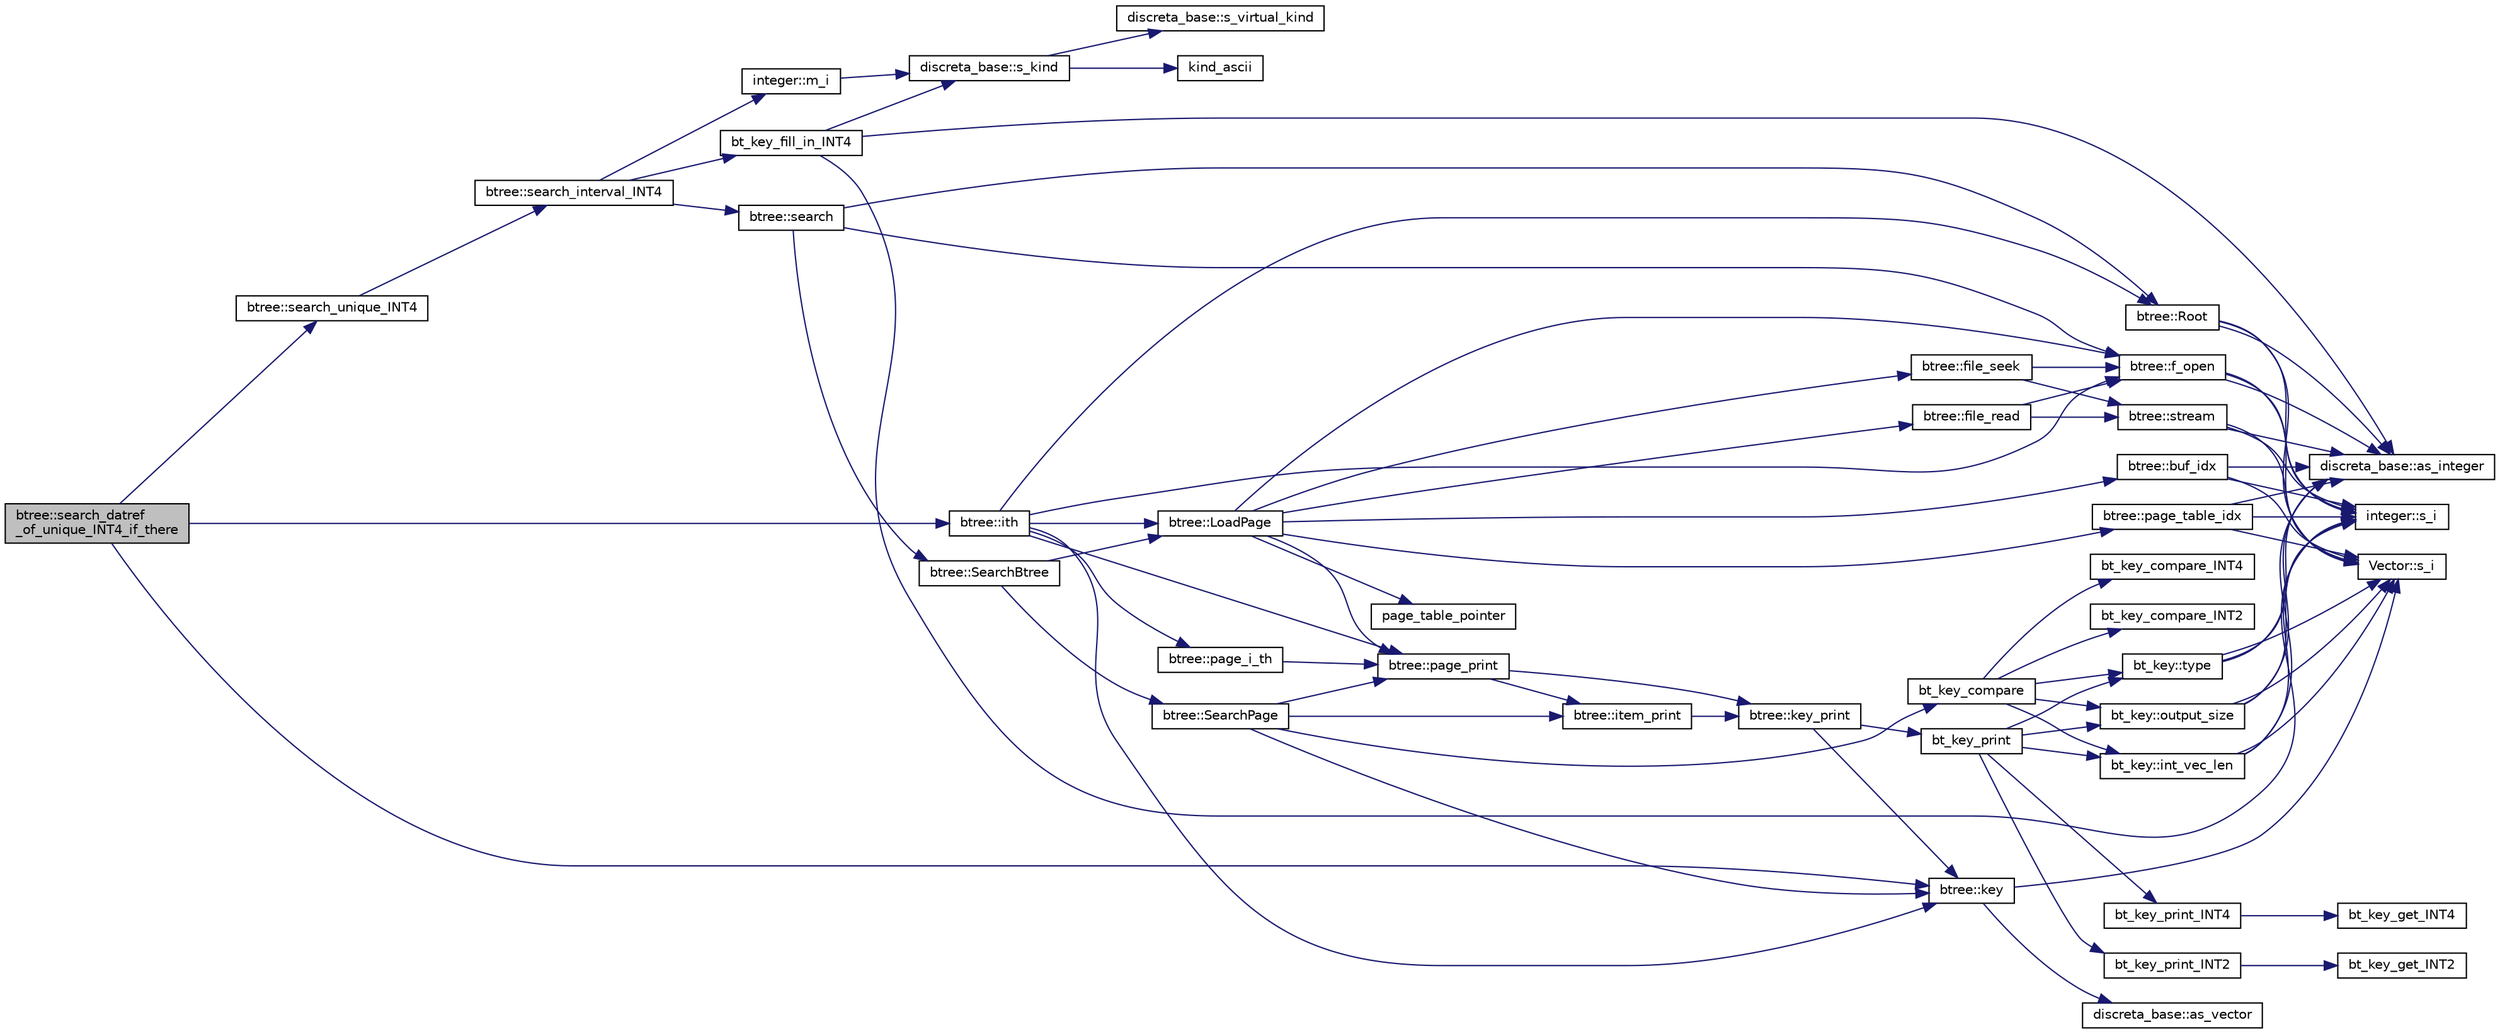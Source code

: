 digraph "btree::search_datref_of_unique_INT4_if_there"
{
  edge [fontname="Helvetica",fontsize="10",labelfontname="Helvetica",labelfontsize="10"];
  node [fontname="Helvetica",fontsize="10",shape=record];
  rankdir="LR";
  Node3634 [label="btree::search_datref\l_of_unique_INT4_if_there",height=0.2,width=0.4,color="black", fillcolor="grey75", style="filled", fontcolor="black"];
  Node3634 -> Node3635 [color="midnightblue",fontsize="10",style="solid",fontname="Helvetica"];
  Node3635 [label="btree::search_unique_INT4",height=0.2,width=0.4,color="black", fillcolor="white", style="filled",URL="$dd/db0/classbtree.html#addbd561c995e88b0f944cc39e4bf7215"];
  Node3635 -> Node3636 [color="midnightblue",fontsize="10",style="solid",fontname="Helvetica"];
  Node3636 [label="btree::search_interval_INT4",height=0.2,width=0.4,color="black", fillcolor="white", style="filled",URL="$dd/db0/classbtree.html#a8a89cbed12d4ac832d89dcc16dc6dcf2"];
  Node3636 -> Node3637 [color="midnightblue",fontsize="10",style="solid",fontname="Helvetica"];
  Node3637 [label="integer::m_i",height=0.2,width=0.4,color="black", fillcolor="white", style="filled",URL="$d0/de5/classinteger.html#a869091f0a0f35f5354c8c4a70250e8a9"];
  Node3637 -> Node3638 [color="midnightblue",fontsize="10",style="solid",fontname="Helvetica"];
  Node3638 [label="discreta_base::s_kind",height=0.2,width=0.4,color="black", fillcolor="white", style="filled",URL="$d7/d71/classdiscreta__base.html#a8a830025c74adbbc3362418a7c2ba157"];
  Node3638 -> Node3639 [color="midnightblue",fontsize="10",style="solid",fontname="Helvetica"];
  Node3639 [label="discreta_base::s_virtual_kind",height=0.2,width=0.4,color="black", fillcolor="white", style="filled",URL="$d7/d71/classdiscreta__base.html#a52778a6d6943a468be083d0785d418fb"];
  Node3638 -> Node3640 [color="midnightblue",fontsize="10",style="solid",fontname="Helvetica"];
  Node3640 [label="kind_ascii",height=0.2,width=0.4,color="black", fillcolor="white", style="filled",URL="$d9/d60/discreta_8h.html#ad0ce825a9f29bc6cec27e1b64cfe27bf"];
  Node3636 -> Node3641 [color="midnightblue",fontsize="10",style="solid",fontname="Helvetica"];
  Node3641 [label="bt_key_fill_in_INT4",height=0.2,width=0.4,color="black", fillcolor="white", style="filled",URL="$d0/db3/bt__key_8_c.html#ab9236cc7f045b1beefa9445abd170dff"];
  Node3641 -> Node3638 [color="midnightblue",fontsize="10",style="solid",fontname="Helvetica"];
  Node3641 -> Node3642 [color="midnightblue",fontsize="10",style="solid",fontname="Helvetica"];
  Node3642 [label="discreta_base::as_integer",height=0.2,width=0.4,color="black", fillcolor="white", style="filled",URL="$d7/d71/classdiscreta__base.html#a00d7691eaf874fd283d942692fe8dd26"];
  Node3641 -> Node3643 [color="midnightblue",fontsize="10",style="solid",fontname="Helvetica"];
  Node3643 [label="integer::s_i",height=0.2,width=0.4,color="black", fillcolor="white", style="filled",URL="$d0/de5/classinteger.html#adf28e9f94d4c844adaa950deeb80b904"];
  Node3636 -> Node3644 [color="midnightblue",fontsize="10",style="solid",fontname="Helvetica"];
  Node3644 [label="btree::search",height=0.2,width=0.4,color="black", fillcolor="white", style="filled",URL="$dd/db0/classbtree.html#a0aea262fd4da610b2276f7742fc999d5"];
  Node3644 -> Node3645 [color="midnightblue",fontsize="10",style="solid",fontname="Helvetica"];
  Node3645 [label="btree::Root",height=0.2,width=0.4,color="black", fillcolor="white", style="filled",URL="$dd/db0/classbtree.html#a2fd65be715ab94bf4a764c4f582a642b"];
  Node3645 -> Node3646 [color="midnightblue",fontsize="10",style="solid",fontname="Helvetica"];
  Node3646 [label="Vector::s_i",height=0.2,width=0.4,color="black", fillcolor="white", style="filled",URL="$d5/db2/class_vector.html#a1c4fe1752523df8119f70dd550244871"];
  Node3645 -> Node3642 [color="midnightblue",fontsize="10",style="solid",fontname="Helvetica"];
  Node3645 -> Node3643 [color="midnightblue",fontsize="10",style="solid",fontname="Helvetica"];
  Node3644 -> Node3647 [color="midnightblue",fontsize="10",style="solid",fontname="Helvetica"];
  Node3647 [label="btree::f_open",height=0.2,width=0.4,color="black", fillcolor="white", style="filled",URL="$dd/db0/classbtree.html#a192d74607f02ea8e0ad631d6e6fd6704"];
  Node3647 -> Node3646 [color="midnightblue",fontsize="10",style="solid",fontname="Helvetica"];
  Node3647 -> Node3642 [color="midnightblue",fontsize="10",style="solid",fontname="Helvetica"];
  Node3647 -> Node3643 [color="midnightblue",fontsize="10",style="solid",fontname="Helvetica"];
  Node3644 -> Node3648 [color="midnightblue",fontsize="10",style="solid",fontname="Helvetica"];
  Node3648 [label="btree::SearchBtree",height=0.2,width=0.4,color="black", fillcolor="white", style="filled",URL="$dd/db0/classbtree.html#a6717768edf4de1aad4736c303bcedddd"];
  Node3648 -> Node3649 [color="midnightblue",fontsize="10",style="solid",fontname="Helvetica"];
  Node3649 [label="btree::LoadPage",height=0.2,width=0.4,color="black", fillcolor="white", style="filled",URL="$dd/db0/classbtree.html#a29d23b8b151b6b793aa1184ca6ccc947"];
  Node3649 -> Node3647 [color="midnightblue",fontsize="10",style="solid",fontname="Helvetica"];
  Node3649 -> Node3650 [color="midnightblue",fontsize="10",style="solid",fontname="Helvetica"];
  Node3650 [label="btree::buf_idx",height=0.2,width=0.4,color="black", fillcolor="white", style="filled",URL="$dd/db0/classbtree.html#a6a928fc93c93d8b5a83ad1ba699b453e"];
  Node3650 -> Node3646 [color="midnightblue",fontsize="10",style="solid",fontname="Helvetica"];
  Node3650 -> Node3642 [color="midnightblue",fontsize="10",style="solid",fontname="Helvetica"];
  Node3650 -> Node3643 [color="midnightblue",fontsize="10",style="solid",fontname="Helvetica"];
  Node3649 -> Node3651 [color="midnightblue",fontsize="10",style="solid",fontname="Helvetica"];
  Node3651 [label="page_table_pointer",height=0.2,width=0.4,color="black", fillcolor="white", style="filled",URL="$d9/d60/discreta_8h.html#a53208086adbea2817fe45f917410d9d0"];
  Node3649 -> Node3652 [color="midnightblue",fontsize="10",style="solid",fontname="Helvetica"];
  Node3652 [label="btree::page_table_idx",height=0.2,width=0.4,color="black", fillcolor="white", style="filled",URL="$dd/db0/classbtree.html#abc6a6f309e4c61cb5a7f4c4a248d384d"];
  Node3652 -> Node3646 [color="midnightblue",fontsize="10",style="solid",fontname="Helvetica"];
  Node3652 -> Node3642 [color="midnightblue",fontsize="10",style="solid",fontname="Helvetica"];
  Node3652 -> Node3643 [color="midnightblue",fontsize="10",style="solid",fontname="Helvetica"];
  Node3649 -> Node3653 [color="midnightblue",fontsize="10",style="solid",fontname="Helvetica"];
  Node3653 [label="btree::file_seek",height=0.2,width=0.4,color="black", fillcolor="white", style="filled",URL="$dd/db0/classbtree.html#a829c985973c7c164fda2d81398e13504"];
  Node3653 -> Node3647 [color="midnightblue",fontsize="10",style="solid",fontname="Helvetica"];
  Node3653 -> Node3654 [color="midnightblue",fontsize="10",style="solid",fontname="Helvetica"];
  Node3654 [label="btree::stream",height=0.2,width=0.4,color="black", fillcolor="white", style="filled",URL="$dd/db0/classbtree.html#af99e68df8c3674b7d77ed80a8bbcffac"];
  Node3654 -> Node3646 [color="midnightblue",fontsize="10",style="solid",fontname="Helvetica"];
  Node3654 -> Node3642 [color="midnightblue",fontsize="10",style="solid",fontname="Helvetica"];
  Node3654 -> Node3643 [color="midnightblue",fontsize="10",style="solid",fontname="Helvetica"];
  Node3649 -> Node3655 [color="midnightblue",fontsize="10",style="solid",fontname="Helvetica"];
  Node3655 [label="btree::file_read",height=0.2,width=0.4,color="black", fillcolor="white", style="filled",URL="$dd/db0/classbtree.html#ab0b9bbc01c3d3836048934e90aec5f6c"];
  Node3655 -> Node3647 [color="midnightblue",fontsize="10",style="solid",fontname="Helvetica"];
  Node3655 -> Node3654 [color="midnightblue",fontsize="10",style="solid",fontname="Helvetica"];
  Node3649 -> Node3656 [color="midnightblue",fontsize="10",style="solid",fontname="Helvetica"];
  Node3656 [label="btree::page_print",height=0.2,width=0.4,color="black", fillcolor="white", style="filled",URL="$dd/db0/classbtree.html#ae6ffbcdff58a0c738d1a0e27a963da5d"];
  Node3656 -> Node3657 [color="midnightblue",fontsize="10",style="solid",fontname="Helvetica"];
  Node3657 [label="btree::item_print",height=0.2,width=0.4,color="black", fillcolor="white", style="filled",URL="$dd/db0/classbtree.html#aca05a17e852f911cf7b1a971e7e7ad08"];
  Node3657 -> Node3658 [color="midnightblue",fontsize="10",style="solid",fontname="Helvetica"];
  Node3658 [label="btree::key_print",height=0.2,width=0.4,color="black", fillcolor="white", style="filled",URL="$dd/db0/classbtree.html#a4d527d5afa4891a2fa69fc1a07c48627"];
  Node3658 -> Node3659 [color="midnightblue",fontsize="10",style="solid",fontname="Helvetica"];
  Node3659 [label="bt_key_print",height=0.2,width=0.4,color="black", fillcolor="white", style="filled",URL="$d0/db3/bt__key_8_c.html#a14b2a3662044cca4e54d45f271c947aa"];
  Node3659 -> Node3660 [color="midnightblue",fontsize="10",style="solid",fontname="Helvetica"];
  Node3660 [label="bt_key::type",height=0.2,width=0.4,color="black", fillcolor="white", style="filled",URL="$d1/de5/classbt__key.html#ae788a415a20f75fe7160408a055bb33f"];
  Node3660 -> Node3646 [color="midnightblue",fontsize="10",style="solid",fontname="Helvetica"];
  Node3660 -> Node3642 [color="midnightblue",fontsize="10",style="solid",fontname="Helvetica"];
  Node3660 -> Node3643 [color="midnightblue",fontsize="10",style="solid",fontname="Helvetica"];
  Node3659 -> Node3661 [color="midnightblue",fontsize="10",style="solid",fontname="Helvetica"];
  Node3661 [label="bt_key::output_size",height=0.2,width=0.4,color="black", fillcolor="white", style="filled",URL="$d1/de5/classbt__key.html#acb48f95d030f62c56051d0cd6e013394"];
  Node3661 -> Node3646 [color="midnightblue",fontsize="10",style="solid",fontname="Helvetica"];
  Node3661 -> Node3642 [color="midnightblue",fontsize="10",style="solid",fontname="Helvetica"];
  Node3661 -> Node3643 [color="midnightblue",fontsize="10",style="solid",fontname="Helvetica"];
  Node3659 -> Node3662 [color="midnightblue",fontsize="10",style="solid",fontname="Helvetica"];
  Node3662 [label="bt_key_print_INT4",height=0.2,width=0.4,color="black", fillcolor="white", style="filled",URL="$d0/db3/bt__key_8_c.html#ad752d162f10144228c321f41fb5b8bdd"];
  Node3662 -> Node3663 [color="midnightblue",fontsize="10",style="solid",fontname="Helvetica"];
  Node3663 [label="bt_key_get_INT4",height=0.2,width=0.4,color="black", fillcolor="white", style="filled",URL="$d0/db3/bt__key_8_c.html#ae2728a8a265629876b486504625977fa"];
  Node3659 -> Node3664 [color="midnightblue",fontsize="10",style="solid",fontname="Helvetica"];
  Node3664 [label="bt_key_print_INT2",height=0.2,width=0.4,color="black", fillcolor="white", style="filled",URL="$d0/db3/bt__key_8_c.html#a557e01620ef554044797f4e097ba0924"];
  Node3664 -> Node3665 [color="midnightblue",fontsize="10",style="solid",fontname="Helvetica"];
  Node3665 [label="bt_key_get_INT2",height=0.2,width=0.4,color="black", fillcolor="white", style="filled",URL="$d0/db3/bt__key_8_c.html#a6a73c042fa4b7f530a244c4fc6c9e8f2"];
  Node3659 -> Node3666 [color="midnightblue",fontsize="10",style="solid",fontname="Helvetica"];
  Node3666 [label="bt_key::int_vec_len",height=0.2,width=0.4,color="black", fillcolor="white", style="filled",URL="$d1/de5/classbt__key.html#ac8e43906f79bacf330fa1726925b7e37"];
  Node3666 -> Node3646 [color="midnightblue",fontsize="10",style="solid",fontname="Helvetica"];
  Node3666 -> Node3642 [color="midnightblue",fontsize="10",style="solid",fontname="Helvetica"];
  Node3666 -> Node3643 [color="midnightblue",fontsize="10",style="solid",fontname="Helvetica"];
  Node3658 -> Node3667 [color="midnightblue",fontsize="10",style="solid",fontname="Helvetica"];
  Node3667 [label="btree::key",height=0.2,width=0.4,color="black", fillcolor="white", style="filled",URL="$dd/db0/classbtree.html#abc561b2c60acc5a699637b7eb2549503"];
  Node3667 -> Node3646 [color="midnightblue",fontsize="10",style="solid",fontname="Helvetica"];
  Node3667 -> Node3668 [color="midnightblue",fontsize="10",style="solid",fontname="Helvetica"];
  Node3668 [label="discreta_base::as_vector",height=0.2,width=0.4,color="black", fillcolor="white", style="filled",URL="$d7/d71/classdiscreta__base.html#a7bdd6cae39c380b128ee9e17e42cf020"];
  Node3656 -> Node3658 [color="midnightblue",fontsize="10",style="solid",fontname="Helvetica"];
  Node3648 -> Node3669 [color="midnightblue",fontsize="10",style="solid",fontname="Helvetica"];
  Node3669 [label="btree::SearchPage",height=0.2,width=0.4,color="black", fillcolor="white", style="filled",URL="$dd/db0/classbtree.html#a36608b9c27c8207ddb8f6b5f706ab439"];
  Node3669 -> Node3656 [color="midnightblue",fontsize="10",style="solid",fontname="Helvetica"];
  Node3669 -> Node3657 [color="midnightblue",fontsize="10",style="solid",fontname="Helvetica"];
  Node3669 -> Node3670 [color="midnightblue",fontsize="10",style="solid",fontname="Helvetica"];
  Node3670 [label="bt_key_compare",height=0.2,width=0.4,color="black", fillcolor="white", style="filled",URL="$d0/db3/bt__key_8_c.html#a44a07272f92f603a9401e4393205a37e"];
  Node3670 -> Node3660 [color="midnightblue",fontsize="10",style="solid",fontname="Helvetica"];
  Node3670 -> Node3661 [color="midnightblue",fontsize="10",style="solid",fontname="Helvetica"];
  Node3670 -> Node3671 [color="midnightblue",fontsize="10",style="solid",fontname="Helvetica"];
  Node3671 [label="bt_key_compare_INT4",height=0.2,width=0.4,color="black", fillcolor="white", style="filled",URL="$d0/db3/bt__key_8_c.html#afb03cce1de9c23799b1a852a8d66ae10"];
  Node3670 -> Node3672 [color="midnightblue",fontsize="10",style="solid",fontname="Helvetica"];
  Node3672 [label="bt_key_compare_INT2",height=0.2,width=0.4,color="black", fillcolor="white", style="filled",URL="$d0/db3/bt__key_8_c.html#ae148d38635bac4df6bca63352d77203e"];
  Node3670 -> Node3666 [color="midnightblue",fontsize="10",style="solid",fontname="Helvetica"];
  Node3669 -> Node3667 [color="midnightblue",fontsize="10",style="solid",fontname="Helvetica"];
  Node3634 -> Node3667 [color="midnightblue",fontsize="10",style="solid",fontname="Helvetica"];
  Node3634 -> Node3673 [color="midnightblue",fontsize="10",style="solid",fontname="Helvetica"];
  Node3673 [label="btree::ith",height=0.2,width=0.4,color="black", fillcolor="white", style="filled",URL="$dd/db0/classbtree.html#aba50733eb0d292c2fd103cd6721cc1d6"];
  Node3673 -> Node3647 [color="midnightblue",fontsize="10",style="solid",fontname="Helvetica"];
  Node3673 -> Node3645 [color="midnightblue",fontsize="10",style="solid",fontname="Helvetica"];
  Node3673 -> Node3649 [color="midnightblue",fontsize="10",style="solid",fontname="Helvetica"];
  Node3673 -> Node3656 [color="midnightblue",fontsize="10",style="solid",fontname="Helvetica"];
  Node3673 -> Node3674 [color="midnightblue",fontsize="10",style="solid",fontname="Helvetica"];
  Node3674 [label="btree::page_i_th",height=0.2,width=0.4,color="black", fillcolor="white", style="filled",URL="$dd/db0/classbtree.html#a46150b5fbb59f760f6269ce559b38525"];
  Node3674 -> Node3656 [color="midnightblue",fontsize="10",style="solid",fontname="Helvetica"];
  Node3673 -> Node3667 [color="midnightblue",fontsize="10",style="solid",fontname="Helvetica"];
}
